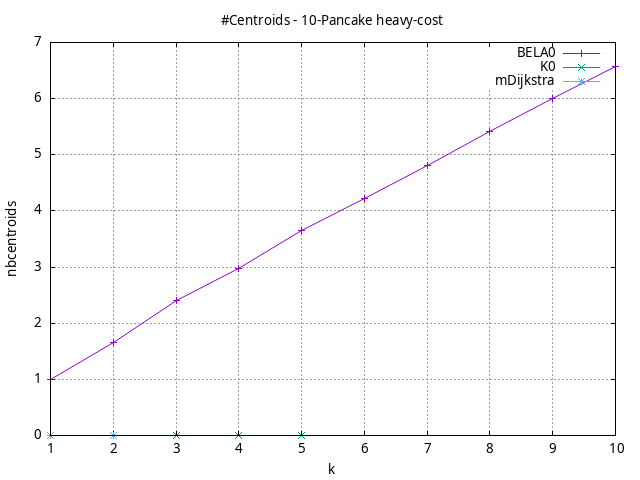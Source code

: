 #!/usr/bin/gnuplot
# -*- coding: utf-8 -*-
#
# results/n-pancake/heavy-cost/10/10pancake.brute-force.nbcentroids.gnuplot
#
# Started on 04/11/2024 16:44:42
# Author: Carlos Linares López
set grid
set xlabel "k"
set ylabel "nbcentroids"

set title "#Centroids - 10-Pancake heavy-cost"

set terminal png enhanced font "Ariel,10"
set output '10pancake.brute-force.nbcentroids.png'

plot "-" title "BELA0"      with linesp, "-" title "K0"      with linesp, "-" title "mDijkstra"      with linesp

	1 1.0
	2 1.66
	3 2.4
	4 2.98
	5 3.66
	6 4.23
	7 4.81
	8 5.42
	9 6.01
	10 6.58
end
	1 0.0
	2 0.0
	3 0.0
	4 0.0
	5 0.0
end
	1 0.0
	2 0.0
end
